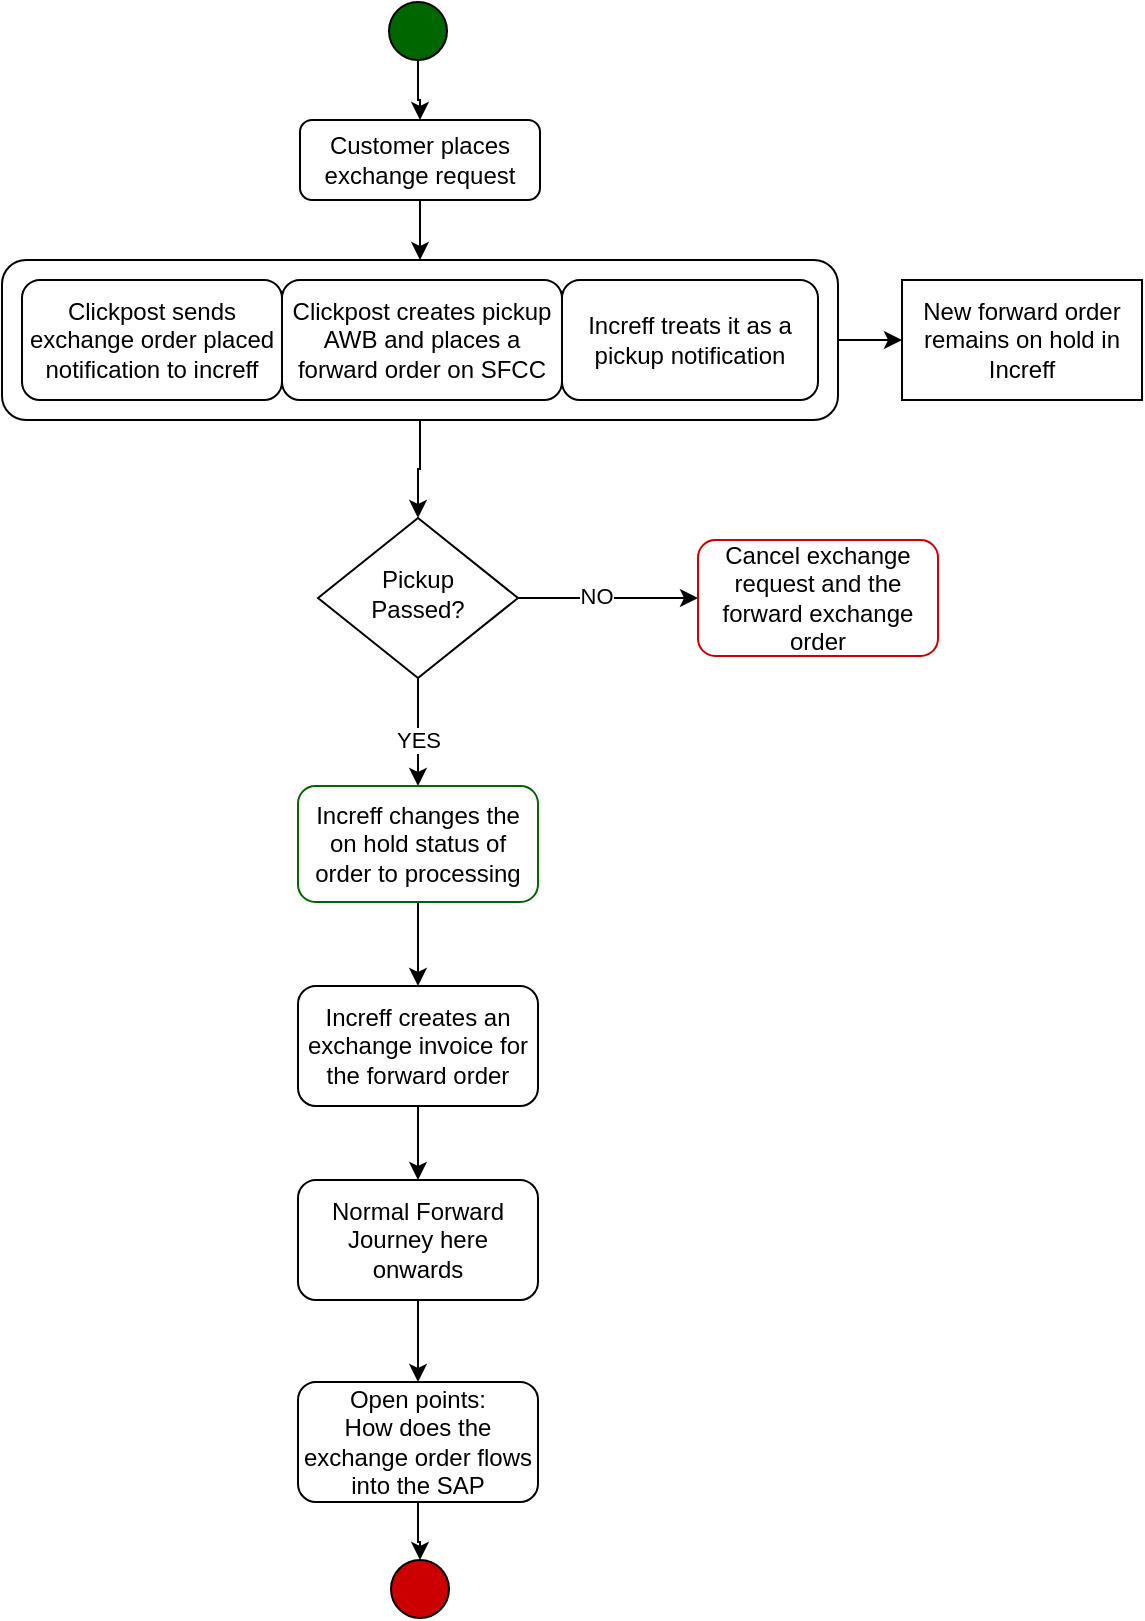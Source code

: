 <mxfile version="22.1.16" type="github">
  <diagram id="C5RBs43oDa-KdzZeNtuy" name="Page-1">
    <mxGraphModel dx="1033" dy="460" grid="1" gridSize="10" guides="1" tooltips="1" connect="1" arrows="1" fold="1" page="1" pageScale="1" pageWidth="827" pageHeight="1169" math="0" shadow="0">
      <root>
        <mxCell id="WIyWlLk6GJQsqaUBKTNV-0" />
        <mxCell id="WIyWlLk6GJQsqaUBKTNV-1" parent="WIyWlLk6GJQsqaUBKTNV-0" />
        <mxCell id="nn-r_4yjab_nnU3QHyKc-30" style="edgeStyle=orthogonalEdgeStyle;rounded=0;orthogonalLoop=1;jettySize=auto;html=1;exitX=0.5;exitY=1;exitDx=0;exitDy=0;entryX=0.5;entryY=0;entryDx=0;entryDy=0;" edge="1" parent="WIyWlLk6GJQsqaUBKTNV-1" source="nn-r_4yjab_nnU3QHyKc-0" target="WIyWlLk6GJQsqaUBKTNV-6">
          <mxGeometry relative="1" as="geometry" />
        </mxCell>
        <mxCell id="nn-r_4yjab_nnU3QHyKc-0" value="" style="rounded=1;whiteSpace=wrap;html=1;fontSize=12;glass=0;strokeWidth=1;shadow=0;" vertex="1" parent="WIyWlLk6GJQsqaUBKTNV-1">
          <mxGeometry x="127" y="284" width="418" height="80" as="geometry" />
        </mxCell>
        <mxCell id="nn-r_4yjab_nnU3QHyKc-25" value="Clickpost creates pickup AWB and places a forward order on SFCC" style="rounded=1;whiteSpace=wrap;html=1;fontSize=12;glass=0;strokeWidth=1;shadow=0;" vertex="1" parent="WIyWlLk6GJQsqaUBKTNV-1">
          <mxGeometry x="267" y="294" width="140" height="60" as="geometry" />
        </mxCell>
        <mxCell id="nn-r_4yjab_nnU3QHyKc-3" value="" style="edgeStyle=orthogonalEdgeStyle;rounded=0;orthogonalLoop=1;jettySize=auto;html=1;" edge="1" parent="WIyWlLk6GJQsqaUBKTNV-1" source="WIyWlLk6GJQsqaUBKTNV-3" target="nn-r_4yjab_nnU3QHyKc-0">
          <mxGeometry relative="1" as="geometry" />
        </mxCell>
        <mxCell id="WIyWlLk6GJQsqaUBKTNV-3" value="Customer places exchange request" style="rounded=1;whiteSpace=wrap;html=1;fontSize=12;glass=0;strokeWidth=1;shadow=0;" parent="WIyWlLk6GJQsqaUBKTNV-1" vertex="1">
          <mxGeometry x="276" y="214" width="120" height="40" as="geometry" />
        </mxCell>
        <mxCell id="nn-r_4yjab_nnU3QHyKc-12" value="" style="edgeStyle=orthogonalEdgeStyle;rounded=0;orthogonalLoop=1;jettySize=auto;html=1;" edge="1" parent="WIyWlLk6GJQsqaUBKTNV-1" source="WIyWlLk6GJQsqaUBKTNV-6" target="WIyWlLk6GJQsqaUBKTNV-7">
          <mxGeometry relative="1" as="geometry" />
        </mxCell>
        <mxCell id="nn-r_4yjab_nnU3QHyKc-13" value="NO" style="edgeLabel;html=1;align=center;verticalAlign=middle;resizable=0;points=[];" vertex="1" connectable="0" parent="nn-r_4yjab_nnU3QHyKc-12">
          <mxGeometry x="-0.141" y="1" relative="1" as="geometry">
            <mxPoint as="offset" />
          </mxGeometry>
        </mxCell>
        <mxCell id="nn-r_4yjab_nnU3QHyKc-15" value="" style="edgeStyle=orthogonalEdgeStyle;rounded=0;orthogonalLoop=1;jettySize=auto;html=1;" edge="1" parent="WIyWlLk6GJQsqaUBKTNV-1" source="WIyWlLk6GJQsqaUBKTNV-6" target="nn-r_4yjab_nnU3QHyKc-14">
          <mxGeometry relative="1" as="geometry" />
        </mxCell>
        <mxCell id="nn-r_4yjab_nnU3QHyKc-16" value="YES" style="edgeLabel;html=1;align=center;verticalAlign=middle;resizable=0;points=[];" vertex="1" connectable="0" parent="nn-r_4yjab_nnU3QHyKc-15">
          <mxGeometry x="0.13" y="-2" relative="1" as="geometry">
            <mxPoint x="2" as="offset" />
          </mxGeometry>
        </mxCell>
        <mxCell id="WIyWlLk6GJQsqaUBKTNV-6" value="Pickup&lt;br&gt;Passed?" style="rhombus;whiteSpace=wrap;html=1;shadow=0;fontFamily=Helvetica;fontSize=12;align=center;strokeWidth=1;spacing=6;spacingTop=-4;" parent="WIyWlLk6GJQsqaUBKTNV-1" vertex="1">
          <mxGeometry x="285" y="413" width="100" height="80" as="geometry" />
        </mxCell>
        <mxCell id="WIyWlLk6GJQsqaUBKTNV-7" value="Cancel exchange request and the forward exchange order" style="rounded=1;whiteSpace=wrap;html=1;fontSize=12;glass=0;strokeWidth=1;shadow=0;strokeColor=#CC0000;" parent="WIyWlLk6GJQsqaUBKTNV-1" vertex="1">
          <mxGeometry x="475" y="424" width="120" height="58" as="geometry" />
        </mxCell>
        <mxCell id="nn-r_4yjab_nnU3QHyKc-6" value="" style="edgeStyle=orthogonalEdgeStyle;rounded=0;orthogonalLoop=1;jettySize=auto;html=1;" edge="1" parent="WIyWlLk6GJQsqaUBKTNV-1" source="nn-r_4yjab_nnU3QHyKc-0" target="nn-r_4yjab_nnU3QHyKc-4">
          <mxGeometry relative="1" as="geometry" />
        </mxCell>
        <mxCell id="nn-r_4yjab_nnU3QHyKc-4" value="New forward order remains on hold in Increff" style="rounded=0;whiteSpace=wrap;html=1;" vertex="1" parent="WIyWlLk6GJQsqaUBKTNV-1">
          <mxGeometry x="577" y="294" width="120" height="60" as="geometry" />
        </mxCell>
        <mxCell id="nn-r_4yjab_nnU3QHyKc-18" value="" style="edgeStyle=orthogonalEdgeStyle;rounded=0;orthogonalLoop=1;jettySize=auto;html=1;" edge="1" parent="WIyWlLk6GJQsqaUBKTNV-1" source="nn-r_4yjab_nnU3QHyKc-14" target="nn-r_4yjab_nnU3QHyKc-17">
          <mxGeometry relative="1" as="geometry" />
        </mxCell>
        <mxCell id="nn-r_4yjab_nnU3QHyKc-14" value="Increff changes the on hold status of order to processing" style="rounded=1;whiteSpace=wrap;html=1;fontSize=12;glass=0;strokeWidth=1;shadow=0;strokeColor=#006600;" vertex="1" parent="WIyWlLk6GJQsqaUBKTNV-1">
          <mxGeometry x="275" y="547" width="120" height="58" as="geometry" />
        </mxCell>
        <mxCell id="nn-r_4yjab_nnU3QHyKc-32" value="" style="edgeStyle=orthogonalEdgeStyle;rounded=0;orthogonalLoop=1;jettySize=auto;html=1;" edge="1" parent="WIyWlLk6GJQsqaUBKTNV-1" source="nn-r_4yjab_nnU3QHyKc-17" target="nn-r_4yjab_nnU3QHyKc-31">
          <mxGeometry relative="1" as="geometry" />
        </mxCell>
        <mxCell id="nn-r_4yjab_nnU3QHyKc-17" value="Increff creates an exchange invoice for the forward order" style="whiteSpace=wrap;html=1;rounded=1;glass=0;strokeWidth=1;shadow=0;" vertex="1" parent="WIyWlLk6GJQsqaUBKTNV-1">
          <mxGeometry x="275" y="647" width="120" height="60" as="geometry" />
        </mxCell>
        <mxCell id="nn-r_4yjab_nnU3QHyKc-19" value="Clickpost sends exchange order placed notification to increff" style="rounded=1;whiteSpace=wrap;html=1;fontSize=12;glass=0;strokeWidth=1;shadow=0;" vertex="1" parent="WIyWlLk6GJQsqaUBKTNV-1">
          <mxGeometry x="137" y="294" width="130" height="60" as="geometry" />
        </mxCell>
        <mxCell id="nn-r_4yjab_nnU3QHyKc-27" value="Increff treats it as a pickup notification" style="rounded=1;whiteSpace=wrap;html=1;fontSize=12;glass=0;strokeWidth=1;shadow=0;" vertex="1" parent="WIyWlLk6GJQsqaUBKTNV-1">
          <mxGeometry x="407" y="294" width="128" height="60" as="geometry" />
        </mxCell>
        <mxCell id="nn-r_4yjab_nnU3QHyKc-34" value="" style="edgeStyle=orthogonalEdgeStyle;rounded=0;orthogonalLoop=1;jettySize=auto;html=1;" edge="1" parent="WIyWlLk6GJQsqaUBKTNV-1" source="nn-r_4yjab_nnU3QHyKc-31" target="nn-r_4yjab_nnU3QHyKc-33">
          <mxGeometry relative="1" as="geometry" />
        </mxCell>
        <mxCell id="nn-r_4yjab_nnU3QHyKc-31" value="Normal Forward Journey here onwards" style="whiteSpace=wrap;html=1;rounded=1;glass=0;strokeWidth=1;shadow=0;" vertex="1" parent="WIyWlLk6GJQsqaUBKTNV-1">
          <mxGeometry x="275" y="744" width="120" height="60" as="geometry" />
        </mxCell>
        <mxCell id="nn-r_4yjab_nnU3QHyKc-38" value="" style="edgeStyle=orthogonalEdgeStyle;rounded=0;orthogonalLoop=1;jettySize=auto;html=1;" edge="1" parent="WIyWlLk6GJQsqaUBKTNV-1" source="nn-r_4yjab_nnU3QHyKc-33" target="nn-r_4yjab_nnU3QHyKc-37">
          <mxGeometry relative="1" as="geometry" />
        </mxCell>
        <mxCell id="nn-r_4yjab_nnU3QHyKc-33" value="Open points:&lt;br&gt;How does the exchange order flows into the SAP" style="whiteSpace=wrap;html=1;rounded=1;glass=0;strokeWidth=1;shadow=0;" vertex="1" parent="WIyWlLk6GJQsqaUBKTNV-1">
          <mxGeometry x="275" y="845" width="120" height="60" as="geometry" />
        </mxCell>
        <mxCell id="nn-r_4yjab_nnU3QHyKc-36" value="" style="edgeStyle=orthogonalEdgeStyle;rounded=0;orthogonalLoop=1;jettySize=auto;html=1;" edge="1" parent="WIyWlLk6GJQsqaUBKTNV-1" source="nn-r_4yjab_nnU3QHyKc-35" target="WIyWlLk6GJQsqaUBKTNV-3">
          <mxGeometry relative="1" as="geometry" />
        </mxCell>
        <mxCell id="nn-r_4yjab_nnU3QHyKc-35" value="" style="ellipse;whiteSpace=wrap;html=1;aspect=fixed;fillColor=#006600;" vertex="1" parent="WIyWlLk6GJQsqaUBKTNV-1">
          <mxGeometry x="320.5" y="155" width="29" height="29" as="geometry" />
        </mxCell>
        <mxCell id="nn-r_4yjab_nnU3QHyKc-37" value="" style="ellipse;whiteSpace=wrap;html=1;aspect=fixed;fillColor=#CC0000;" vertex="1" parent="WIyWlLk6GJQsqaUBKTNV-1">
          <mxGeometry x="321.5" y="934" width="29" height="29" as="geometry" />
        </mxCell>
      </root>
    </mxGraphModel>
  </diagram>
</mxfile>
